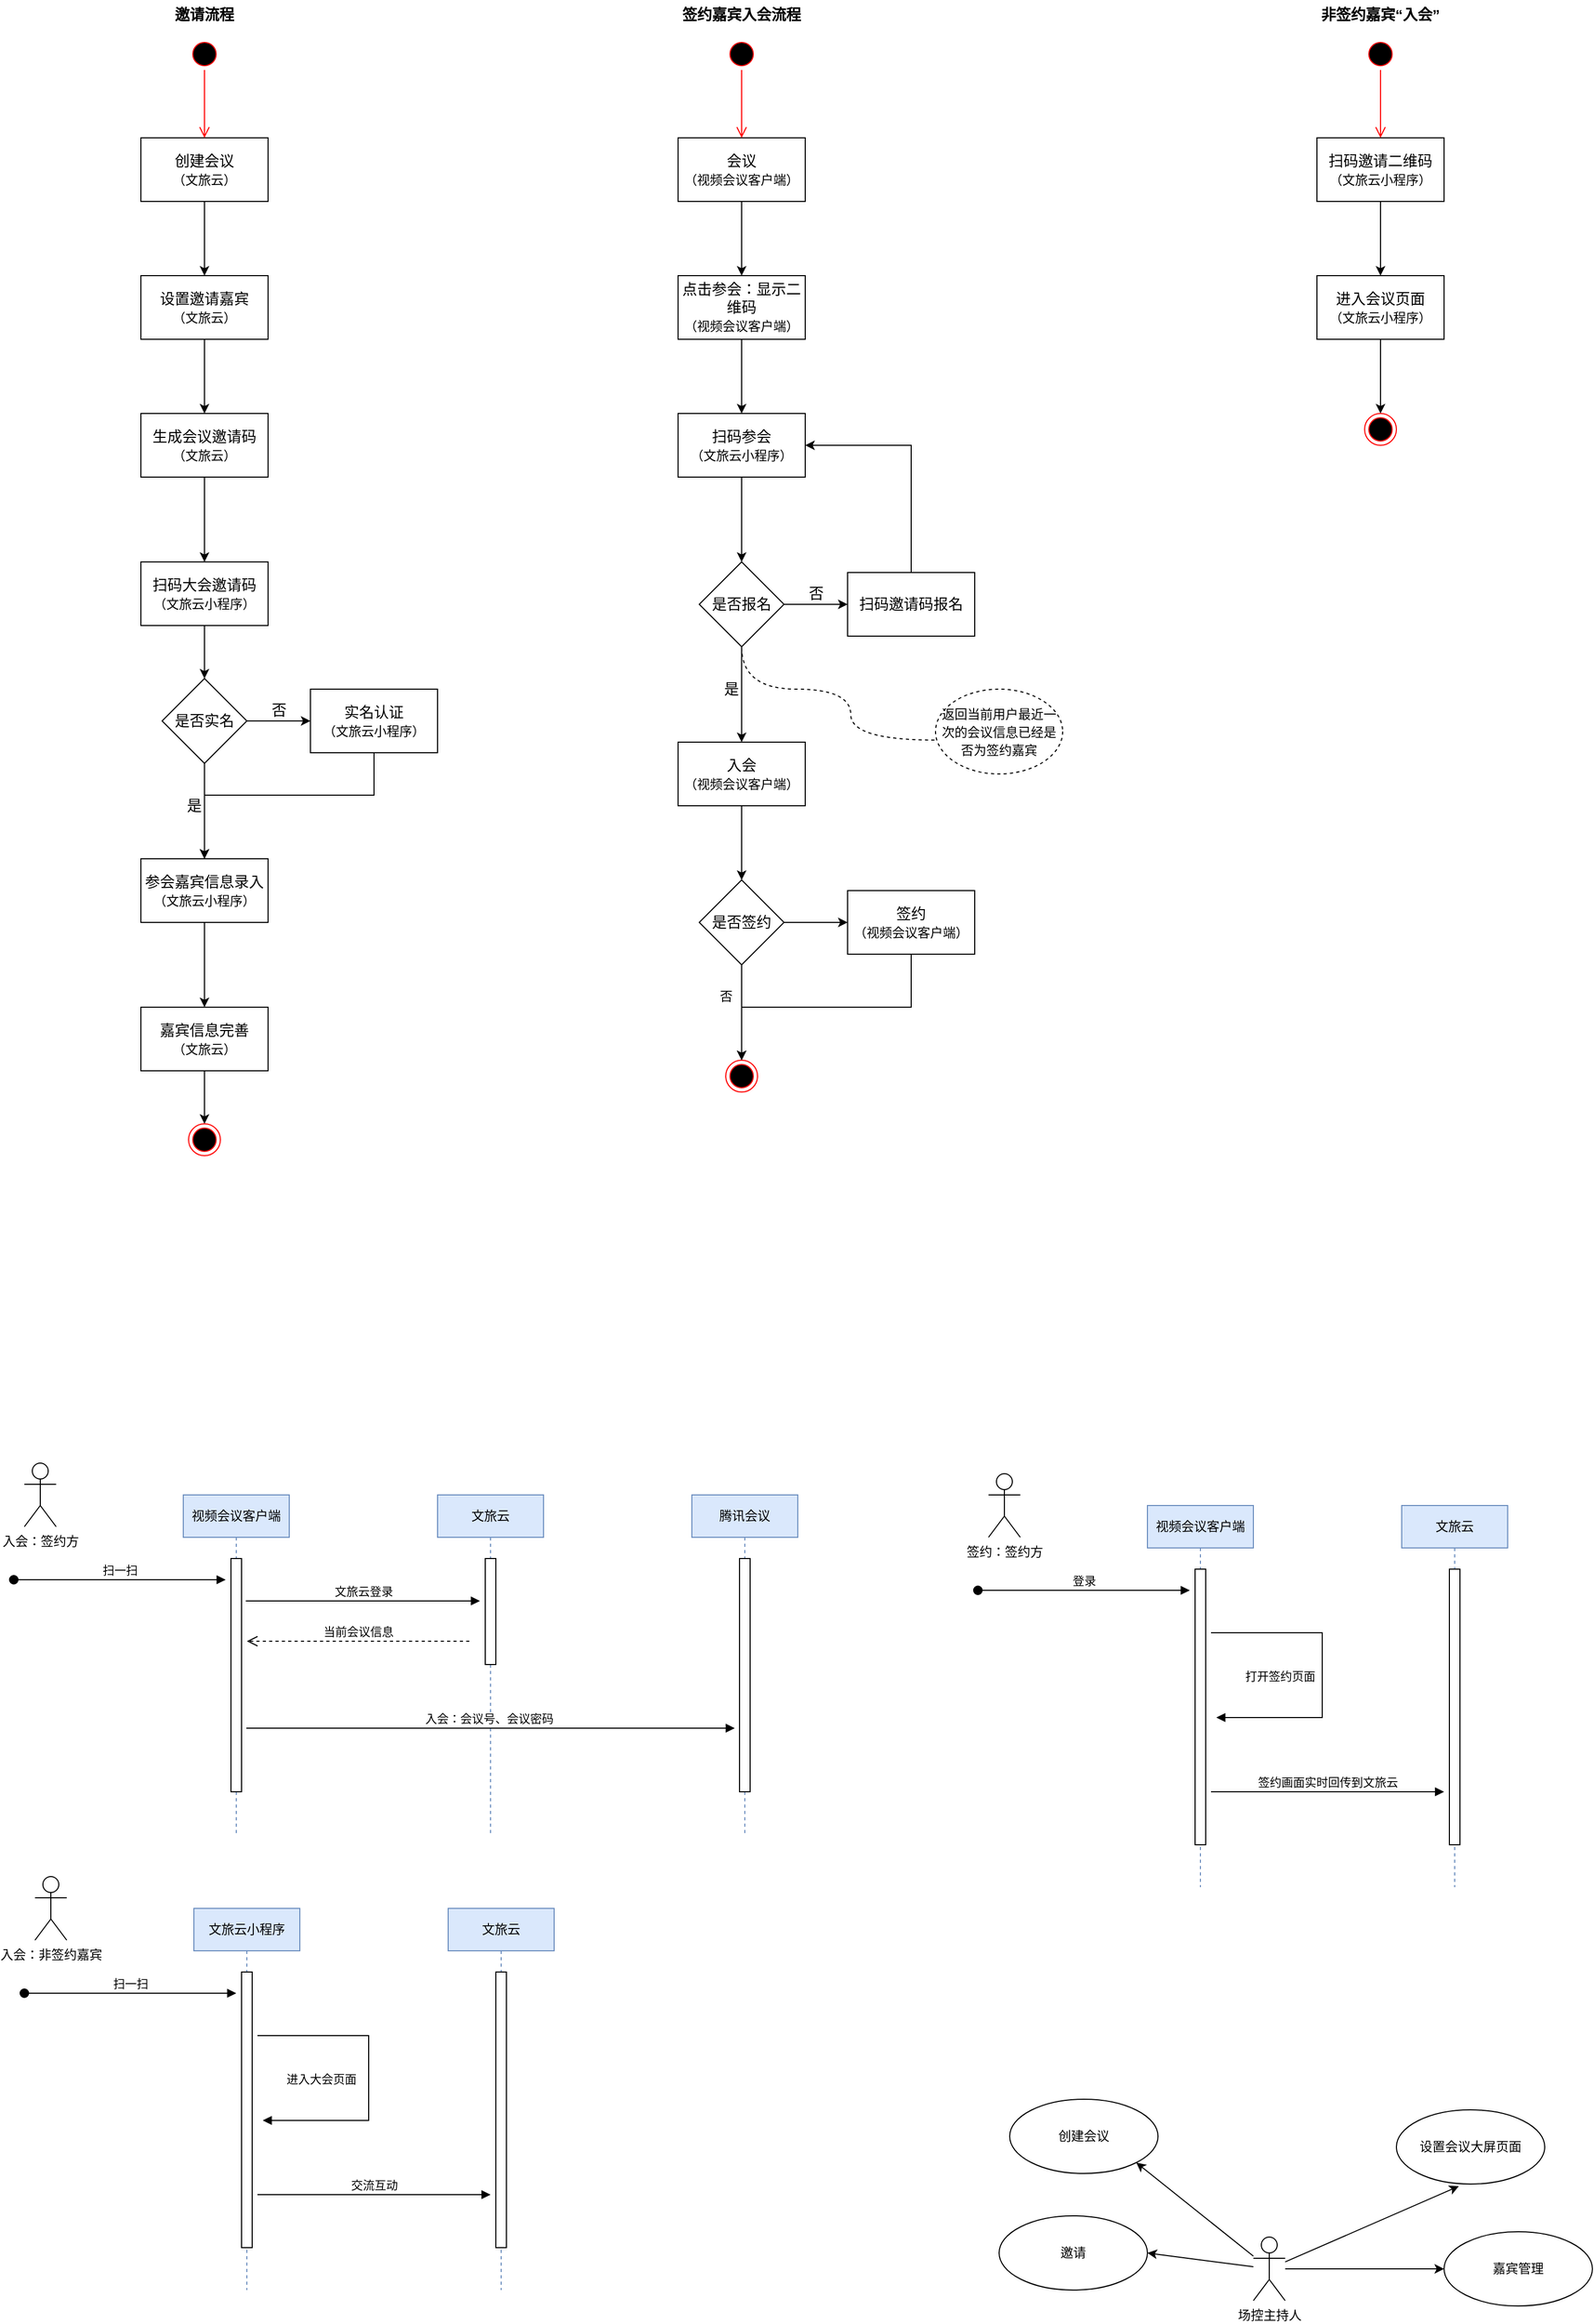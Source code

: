 <mxfile version="17.4.6" type="github">
  <diagram id="dWDWc4EyFyWDF9khaK5P" name="第 1 页">
    <mxGraphModel dx="2701" dy="1997" grid="1" gridSize="10" guides="1" tooltips="1" connect="1" arrows="1" fold="1" page="1" pageScale="1" pageWidth="827" pageHeight="1169" math="0" shadow="0">
      <root>
        <mxCell id="0" />
        <mxCell id="1" parent="0" />
        <mxCell id="BEaddWaeXoZHOyZYiYv0-9" value="入会：签约方" style="shape=umlActor;verticalLabelPosition=bottom;verticalAlign=top;html=1;outlineConnect=0;" parent="1" vertex="1">
          <mxGeometry x="-790" y="220" width="30" height="60" as="geometry" />
        </mxCell>
        <mxCell id="BEaddWaeXoZHOyZYiYv0-13" value="视频会议客户端" style="shape=umlLifeline;perimeter=lifelinePerimeter;whiteSpace=wrap;html=1;container=1;collapsible=0;recursiveResize=0;outlineConnect=0;fillColor=#dae8fc;strokeColor=#6c8ebf;" parent="1" vertex="1">
          <mxGeometry x="-640" y="250" width="100" height="320" as="geometry" />
        </mxCell>
        <mxCell id="BEaddWaeXoZHOyZYiYv0-11" value="" style="html=1;points=[];perimeter=orthogonalPerimeter;" parent="BEaddWaeXoZHOyZYiYv0-13" vertex="1">
          <mxGeometry x="45" y="60" width="10" height="220" as="geometry" />
        </mxCell>
        <mxCell id="BEaddWaeXoZHOyZYiYv0-15" value="文旅云" style="shape=umlLifeline;perimeter=lifelinePerimeter;whiteSpace=wrap;html=1;container=1;collapsible=0;recursiveResize=0;outlineConnect=0;fillColor=#dae8fc;strokeColor=#6c8ebf;" parent="1" vertex="1">
          <mxGeometry x="-400" y="250" width="100" height="320" as="geometry" />
        </mxCell>
        <mxCell id="BEaddWaeXoZHOyZYiYv0-16" value="" style="html=1;points=[];perimeter=orthogonalPerimeter;" parent="BEaddWaeXoZHOyZYiYv0-15" vertex="1">
          <mxGeometry x="45" y="60" width="10" height="100" as="geometry" />
        </mxCell>
        <mxCell id="BEaddWaeXoZHOyZYiYv0-17" value="腾讯会议" style="shape=umlLifeline;perimeter=lifelinePerimeter;whiteSpace=wrap;html=1;container=1;collapsible=0;recursiveResize=0;outlineConnect=0;fillColor=#dae8fc;strokeColor=#6c8ebf;" parent="1" vertex="1">
          <mxGeometry x="-160" y="250" width="100" height="320" as="geometry" />
        </mxCell>
        <mxCell id="BEaddWaeXoZHOyZYiYv0-18" value="" style="html=1;points=[];perimeter=orthogonalPerimeter;" parent="BEaddWaeXoZHOyZYiYv0-17" vertex="1">
          <mxGeometry x="45" y="60" width="10" height="220" as="geometry" />
        </mxCell>
        <mxCell id="BEaddWaeXoZHOyZYiYv0-19" value="扫一扫" style="html=1;verticalAlign=bottom;startArrow=oval;startFill=1;endArrow=block;startSize=8;rounded=0;" parent="1" edge="1">
          <mxGeometry width="60" relative="1" as="geometry">
            <mxPoint x="-800" y="330" as="sourcePoint" />
            <mxPoint x="-600" y="330" as="targetPoint" />
          </mxGeometry>
        </mxCell>
        <mxCell id="BEaddWaeXoZHOyZYiYv0-24" value="文旅云登录" style="html=1;verticalAlign=bottom;endArrow=block;rounded=0;" parent="1" edge="1">
          <mxGeometry width="80" relative="1" as="geometry">
            <mxPoint x="-581" y="350" as="sourcePoint" />
            <mxPoint x="-360" y="350" as="targetPoint" />
          </mxGeometry>
        </mxCell>
        <mxCell id="BEaddWaeXoZHOyZYiYv0-25" value="入会：会议号、会议密码&amp;nbsp;" style="html=1;verticalAlign=bottom;endArrow=block;rounded=0;" parent="1" edge="1">
          <mxGeometry width="80" relative="1" as="geometry">
            <mxPoint x="-580.5" y="470" as="sourcePoint" />
            <mxPoint x="-119.5" y="470" as="targetPoint" />
          </mxGeometry>
        </mxCell>
        <mxCell id="BEaddWaeXoZHOyZYiYv0-26" value="当前会议信息" style="html=1;verticalAlign=bottom;endArrow=open;dashed=1;endSize=8;rounded=0;" parent="1" edge="1">
          <mxGeometry relative="1" as="geometry">
            <mxPoint x="-370" y="388" as="sourcePoint" />
            <mxPoint x="-580" y="388" as="targetPoint" />
          </mxGeometry>
        </mxCell>
        <mxCell id="BEaddWaeXoZHOyZYiYv0-42" value="签约：签约方" style="shape=umlActor;verticalLabelPosition=bottom;verticalAlign=top;html=1;outlineConnect=0;" parent="1" vertex="1">
          <mxGeometry x="120" y="230" width="30" height="60" as="geometry" />
        </mxCell>
        <mxCell id="BEaddWaeXoZHOyZYiYv0-43" value="视频会议客户端" style="shape=umlLifeline;perimeter=lifelinePerimeter;whiteSpace=wrap;html=1;container=1;collapsible=0;recursiveResize=0;outlineConnect=0;fillColor=#dae8fc;strokeColor=#6c8ebf;" parent="1" vertex="1">
          <mxGeometry x="270" y="260" width="100" height="360" as="geometry" />
        </mxCell>
        <mxCell id="BEaddWaeXoZHOyZYiYv0-44" value="" style="html=1;points=[];perimeter=orthogonalPerimeter;" parent="BEaddWaeXoZHOyZYiYv0-43" vertex="1">
          <mxGeometry x="45" y="60" width="10" height="260" as="geometry" />
        </mxCell>
        <mxCell id="BEaddWaeXoZHOyZYiYv0-46" value="文旅云" style="shape=umlLifeline;perimeter=lifelinePerimeter;whiteSpace=wrap;html=1;container=1;collapsible=0;recursiveResize=0;outlineConnect=0;fillColor=#dae8fc;strokeColor=#6c8ebf;" parent="1" vertex="1">
          <mxGeometry x="510" y="260" width="100" height="360" as="geometry" />
        </mxCell>
        <mxCell id="BEaddWaeXoZHOyZYiYv0-47" value="" style="html=1;points=[];perimeter=orthogonalPerimeter;" parent="BEaddWaeXoZHOyZYiYv0-46" vertex="1">
          <mxGeometry x="45" y="60" width="10" height="260" as="geometry" />
        </mxCell>
        <mxCell id="BEaddWaeXoZHOyZYiYv0-51" value="登录" style="html=1;verticalAlign=bottom;startArrow=oval;startFill=1;endArrow=block;startSize=8;rounded=0;" parent="1" edge="1">
          <mxGeometry width="60" relative="1" as="geometry">
            <mxPoint x="110" y="340" as="sourcePoint" />
            <mxPoint x="310" y="340" as="targetPoint" />
          </mxGeometry>
        </mxCell>
        <mxCell id="BEaddWaeXoZHOyZYiYv0-55" value="打开签约页面" style="html=1;verticalAlign=bottom;endArrow=block;rounded=0;" parent="1" edge="1">
          <mxGeometry x="0.579" y="-30" width="80" relative="1" as="geometry">
            <mxPoint x="330" y="380" as="sourcePoint" />
            <mxPoint x="335" y="460" as="targetPoint" />
            <Array as="points">
              <mxPoint x="435" y="380" />
              <mxPoint x="435" y="460" />
            </Array>
            <mxPoint as="offset" />
          </mxGeometry>
        </mxCell>
        <mxCell id="BEaddWaeXoZHOyZYiYv0-45" value="签约画面实时回传到文旅云" style="html=1;verticalAlign=bottom;endArrow=block;rounded=0;" parent="1" edge="1">
          <mxGeometry width="80" relative="1" as="geometry">
            <mxPoint x="330" y="530" as="sourcePoint" />
            <mxPoint x="550" y="530" as="targetPoint" />
          </mxGeometry>
        </mxCell>
        <mxCell id="BEaddWaeXoZHOyZYiYv0-56" value="入会：非签约嘉宾" style="shape=umlActor;verticalLabelPosition=bottom;verticalAlign=top;html=1;outlineConnect=0;" parent="1" vertex="1">
          <mxGeometry x="-780" y="610" width="30" height="60" as="geometry" />
        </mxCell>
        <mxCell id="BEaddWaeXoZHOyZYiYv0-57" value="文旅云小程序" style="shape=umlLifeline;perimeter=lifelinePerimeter;whiteSpace=wrap;html=1;container=1;collapsible=0;recursiveResize=0;outlineConnect=0;fillColor=#dae8fc;strokeColor=#6c8ebf;" parent="1" vertex="1">
          <mxGeometry x="-630" y="640" width="100" height="360" as="geometry" />
        </mxCell>
        <mxCell id="BEaddWaeXoZHOyZYiYv0-58" value="" style="html=1;points=[];perimeter=orthogonalPerimeter;" parent="BEaddWaeXoZHOyZYiYv0-57" vertex="1">
          <mxGeometry x="45" y="60" width="10" height="260" as="geometry" />
        </mxCell>
        <mxCell id="BEaddWaeXoZHOyZYiYv0-59" value="文旅云" style="shape=umlLifeline;perimeter=lifelinePerimeter;whiteSpace=wrap;html=1;container=1;collapsible=0;recursiveResize=0;outlineConnect=0;fillColor=#dae8fc;strokeColor=#6c8ebf;" parent="1" vertex="1">
          <mxGeometry x="-390" y="640" width="100" height="360" as="geometry" />
        </mxCell>
        <mxCell id="BEaddWaeXoZHOyZYiYv0-60" value="" style="html=1;points=[];perimeter=orthogonalPerimeter;" parent="BEaddWaeXoZHOyZYiYv0-59" vertex="1">
          <mxGeometry x="45" y="60" width="10" height="260" as="geometry" />
        </mxCell>
        <mxCell id="BEaddWaeXoZHOyZYiYv0-61" value="扫一扫" style="html=1;verticalAlign=bottom;startArrow=oval;startFill=1;endArrow=block;startSize=8;rounded=0;" parent="1" edge="1">
          <mxGeometry width="60" relative="1" as="geometry">
            <mxPoint x="-790" y="720" as="sourcePoint" />
            <mxPoint x="-590" y="720" as="targetPoint" />
          </mxGeometry>
        </mxCell>
        <mxCell id="BEaddWaeXoZHOyZYiYv0-62" value="进入大会页面" style="html=1;verticalAlign=bottom;endArrow=block;rounded=0;" parent="1" edge="1">
          <mxGeometry x="0.614" y="-30" width="80" relative="1" as="geometry">
            <mxPoint x="-570" y="760" as="sourcePoint" />
            <mxPoint x="-565" y="840" as="targetPoint" />
            <Array as="points">
              <mxPoint x="-465" y="760" />
              <mxPoint x="-465" y="840" />
            </Array>
            <mxPoint as="offset" />
          </mxGeometry>
        </mxCell>
        <mxCell id="BEaddWaeXoZHOyZYiYv0-63" value="交流互动" style="html=1;verticalAlign=bottom;endArrow=block;rounded=0;" parent="1" edge="1">
          <mxGeometry width="80" relative="1" as="geometry">
            <mxPoint x="-570" y="910" as="sourcePoint" />
            <mxPoint x="-350" y="910" as="targetPoint" />
          </mxGeometry>
        </mxCell>
        <mxCell id="BEaddWaeXoZHOyZYiYv0-95" value="" style="edgeStyle=orthogonalEdgeStyle;rounded=0;orthogonalLoop=1;jettySize=auto;html=1;fontSize=14;" parent="1" source="BEaddWaeXoZHOyZYiYv0-93" target="BEaddWaeXoZHOyZYiYv0-94" edge="1">
          <mxGeometry relative="1" as="geometry" />
        </mxCell>
        <mxCell id="BEaddWaeXoZHOyZYiYv0-93" value="&lt;font&gt;创建会议&lt;/font&gt;&lt;br style=&quot;font-size: 12px&quot;&gt;&lt;span style=&quot;font-size: 12px&quot;&gt;（文旅云）&lt;/span&gt;" style="rounded=0;whiteSpace=wrap;html=1;fontSize=14;" parent="1" vertex="1">
          <mxGeometry x="-680" y="-1030" width="120" height="60" as="geometry" />
        </mxCell>
        <mxCell id="BEaddWaeXoZHOyZYiYv0-97" value="" style="edgeStyle=orthogonalEdgeStyle;rounded=0;orthogonalLoop=1;jettySize=auto;html=1;fontSize=14;" parent="1" source="BEaddWaeXoZHOyZYiYv0-94" target="BEaddWaeXoZHOyZYiYv0-96" edge="1">
          <mxGeometry relative="1" as="geometry" />
        </mxCell>
        <mxCell id="BEaddWaeXoZHOyZYiYv0-94" value="设置邀请嘉宾&lt;br style=&quot;font-size: 12px&quot;&gt;&lt;span style=&quot;font-size: 12px&quot;&gt;（文旅云）&lt;/span&gt;" style="rounded=0;whiteSpace=wrap;html=1;fontSize=14;" parent="1" vertex="1">
          <mxGeometry x="-680" y="-900" width="120" height="60" as="geometry" />
        </mxCell>
        <mxCell id="BEaddWaeXoZHOyZYiYv0-99" value="" style="edgeStyle=orthogonalEdgeStyle;rounded=0;orthogonalLoop=1;jettySize=auto;html=1;fontSize=14;" parent="1" source="BEaddWaeXoZHOyZYiYv0-96" target="BEaddWaeXoZHOyZYiYv0-98" edge="1">
          <mxGeometry relative="1" as="geometry" />
        </mxCell>
        <mxCell id="BEaddWaeXoZHOyZYiYv0-96" value="生成会议邀请码&lt;br style=&quot;font-size: 12px&quot;&gt;&lt;span style=&quot;font-size: 12px&quot;&gt;（文旅云）&lt;/span&gt;" style="rounded=0;whiteSpace=wrap;html=1;fontSize=14;" parent="1" vertex="1">
          <mxGeometry x="-680" y="-770" width="120" height="60" as="geometry" />
        </mxCell>
        <mxCell id="BEaddWaeXoZHOyZYiYv0-101" style="edgeStyle=orthogonalEdgeStyle;rounded=0;orthogonalLoop=1;jettySize=auto;html=1;exitX=0.5;exitY=1;exitDx=0;exitDy=0;entryX=0.5;entryY=0;entryDx=0;entryDy=0;fontSize=14;" parent="1" source="BEaddWaeXoZHOyZYiYv0-98" target="BEaddWaeXoZHOyZYiYv0-100" edge="1">
          <mxGeometry relative="1" as="geometry" />
        </mxCell>
        <mxCell id="BEaddWaeXoZHOyZYiYv0-98" value="扫码大会邀请码&lt;br style=&quot;font-size: 12px&quot;&gt;&lt;span style=&quot;font-size: 12px&quot;&gt;（文旅云小程序）&lt;/span&gt;" style="rounded=0;whiteSpace=wrap;html=1;fontSize=14;" parent="1" vertex="1">
          <mxGeometry x="-680" y="-630" width="120" height="60" as="geometry" />
        </mxCell>
        <mxCell id="BEaddWaeXoZHOyZYiYv0-103" value="" style="edgeStyle=orthogonalEdgeStyle;rounded=0;orthogonalLoop=1;jettySize=auto;html=1;fontSize=14;" parent="1" source="BEaddWaeXoZHOyZYiYv0-100" target="BEaddWaeXoZHOyZYiYv0-102" edge="1">
          <mxGeometry relative="1" as="geometry" />
        </mxCell>
        <mxCell id="BEaddWaeXoZHOyZYiYv0-106" value="" style="edgeStyle=orthogonalEdgeStyle;rounded=0;orthogonalLoop=1;jettySize=auto;html=1;fontSize=14;" parent="1" source="BEaddWaeXoZHOyZYiYv0-100" target="BEaddWaeXoZHOyZYiYv0-105" edge="1">
          <mxGeometry relative="1" as="geometry" />
        </mxCell>
        <mxCell id="BEaddWaeXoZHOyZYiYv0-100" value="是否实名" style="rhombus;whiteSpace=wrap;html=1;fontSize=14;" parent="1" vertex="1">
          <mxGeometry x="-660" y="-520" width="80" height="80" as="geometry" />
        </mxCell>
        <mxCell id="BEaddWaeXoZHOyZYiYv0-111" value="" style="edgeStyle=orthogonalEdgeStyle;rounded=0;orthogonalLoop=1;jettySize=auto;html=1;fontSize=14;" parent="1" source="BEaddWaeXoZHOyZYiYv0-102" target="BEaddWaeXoZHOyZYiYv0-110" edge="1">
          <mxGeometry relative="1" as="geometry" />
        </mxCell>
        <mxCell id="BEaddWaeXoZHOyZYiYv0-102" value="参会嘉宾信息录入&lt;br style=&quot;font-size: 12px&quot;&gt;&lt;span style=&quot;font-size: 12px&quot;&gt;（文旅云小程序）&lt;/span&gt;" style="whiteSpace=wrap;html=1;fontSize=14;" parent="1" vertex="1">
          <mxGeometry x="-680" y="-350" width="120" height="60" as="geometry" />
        </mxCell>
        <mxCell id="BEaddWaeXoZHOyZYiYv0-104" value="是" style="text;html=1;align=center;verticalAlign=middle;resizable=0;points=[];autosize=1;strokeColor=none;fillColor=none;fontSize=14;" parent="1" vertex="1">
          <mxGeometry x="-645" y="-410" width="30" height="20" as="geometry" />
        </mxCell>
        <mxCell id="BEaddWaeXoZHOyZYiYv0-107" style="edgeStyle=orthogonalEdgeStyle;rounded=0;orthogonalLoop=1;jettySize=auto;html=1;fontSize=14;entryX=0.5;entryY=0;entryDx=0;entryDy=0;" parent="1" source="BEaddWaeXoZHOyZYiYv0-105" target="BEaddWaeXoZHOyZYiYv0-102" edge="1">
          <mxGeometry relative="1" as="geometry">
            <mxPoint x="-620" y="-420" as="targetPoint" />
            <Array as="points">
              <mxPoint x="-460" y="-410" />
              <mxPoint x="-620" y="-410" />
            </Array>
          </mxGeometry>
        </mxCell>
        <mxCell id="BEaddWaeXoZHOyZYiYv0-105" value="&lt;span&gt;实名认证&lt;/span&gt;&lt;br style=&quot;font-size: 12px&quot;&gt;&lt;span style=&quot;font-size: 12px&quot;&gt;（文旅云小程序）&lt;/span&gt;" style="whiteSpace=wrap;html=1;fontSize=14;" parent="1" vertex="1">
          <mxGeometry x="-520" y="-510" width="120" height="60" as="geometry" />
        </mxCell>
        <mxCell id="BEaddWaeXoZHOyZYiYv0-108" value="否" style="text;html=1;align=center;verticalAlign=middle;resizable=0;points=[];autosize=1;strokeColor=none;fillColor=none;fontSize=14;" parent="1" vertex="1">
          <mxGeometry x="-565" y="-500" width="30" height="20" as="geometry" />
        </mxCell>
        <mxCell id="BEaddWaeXoZHOyZYiYv0-113" style="edgeStyle=orthogonalEdgeStyle;rounded=0;orthogonalLoop=1;jettySize=auto;html=1;fontSize=14;" parent="1" source="BEaddWaeXoZHOyZYiYv0-110" target="BEaddWaeXoZHOyZYiYv0-112" edge="1">
          <mxGeometry relative="1" as="geometry" />
        </mxCell>
        <mxCell id="BEaddWaeXoZHOyZYiYv0-110" value="嘉宾信息完善&lt;br style=&quot;font-size: 12px&quot;&gt;&lt;span style=&quot;font-size: 12px&quot;&gt;（文旅云）&lt;/span&gt;" style="whiteSpace=wrap;html=1;fontSize=14;" parent="1" vertex="1">
          <mxGeometry x="-680" y="-210" width="120" height="60" as="geometry" />
        </mxCell>
        <mxCell id="BEaddWaeXoZHOyZYiYv0-112" value="" style="ellipse;html=1;shape=endState;fillColor=#000000;strokeColor=#ff0000;fontSize=14;" parent="1" vertex="1">
          <mxGeometry x="-635" y="-100" width="30" height="30" as="geometry" />
        </mxCell>
        <mxCell id="BEaddWaeXoZHOyZYiYv0-114" value="" style="ellipse;html=1;shape=startState;fillColor=#000000;strokeColor=#ff0000;fontSize=14;" parent="1" vertex="1">
          <mxGeometry x="-635" y="-1124" width="30" height="30" as="geometry" />
        </mxCell>
        <mxCell id="BEaddWaeXoZHOyZYiYv0-115" value="" style="edgeStyle=orthogonalEdgeStyle;html=1;verticalAlign=bottom;endArrow=open;endSize=8;strokeColor=#ff0000;rounded=0;fontSize=14;" parent="1" source="BEaddWaeXoZHOyZYiYv0-114" target="BEaddWaeXoZHOyZYiYv0-93" edge="1">
          <mxGeometry relative="1" as="geometry">
            <mxPoint x="-865" y="-555" as="targetPoint" />
          </mxGeometry>
        </mxCell>
        <mxCell id="BEaddWaeXoZHOyZYiYv0-116" value="邀请流程" style="text;align=center;fontStyle=1;verticalAlign=middle;spacingLeft=3;spacingRight=3;strokeColor=none;rotatable=0;points=[[0,0.5],[1,0.5]];portConstraint=eastwest;fontSize=14;" parent="1" vertex="1">
          <mxGeometry x="-660" y="-1160" width="80" height="26" as="geometry" />
        </mxCell>
        <mxCell id="BEaddWaeXoZHOyZYiYv0-117" value="" style="edgeStyle=orthogonalEdgeStyle;rounded=0;orthogonalLoop=1;jettySize=auto;html=1;fontSize=14;" parent="1" source="BEaddWaeXoZHOyZYiYv0-118" target="BEaddWaeXoZHOyZYiYv0-120" edge="1">
          <mxGeometry relative="1" as="geometry" />
        </mxCell>
        <mxCell id="BEaddWaeXoZHOyZYiYv0-118" value="会议&lt;br style=&quot;font-size: 12px&quot;&gt;&lt;span style=&quot;font-size: 12px&quot;&gt;（视频会议客户端）&lt;/span&gt;" style="rounded=0;whiteSpace=wrap;html=1;fontSize=14;" parent="1" vertex="1">
          <mxGeometry x="-173" y="-1030" width="120" height="60" as="geometry" />
        </mxCell>
        <mxCell id="BEaddWaeXoZHOyZYiYv0-119" value="" style="edgeStyle=orthogonalEdgeStyle;rounded=0;orthogonalLoop=1;jettySize=auto;html=1;fontSize=14;" parent="1" source="BEaddWaeXoZHOyZYiYv0-120" target="BEaddWaeXoZHOyZYiYv0-122" edge="1">
          <mxGeometry relative="1" as="geometry" />
        </mxCell>
        <mxCell id="BEaddWaeXoZHOyZYiYv0-120" value="点击参会：显示二维码&lt;br style=&quot;font-size: 12px&quot;&gt;&lt;span style=&quot;font-size: 12px&quot;&gt;（视频会议客户端）&lt;/span&gt;" style="rounded=0;whiteSpace=wrap;html=1;fontSize=14;" parent="1" vertex="1">
          <mxGeometry x="-173" y="-900" width="120" height="60" as="geometry" />
        </mxCell>
        <mxCell id="BEaddWaeXoZHOyZYiYv0-149" style="edgeStyle=orthogonalEdgeStyle;curved=1;rounded=0;orthogonalLoop=1;jettySize=auto;html=1;entryX=0.5;entryY=0;entryDx=0;entryDy=0;fontSize=14;" parent="1" source="BEaddWaeXoZHOyZYiYv0-122" target="BEaddWaeXoZHOyZYiYv0-127" edge="1">
          <mxGeometry relative="1" as="geometry" />
        </mxCell>
        <mxCell id="BEaddWaeXoZHOyZYiYv0-122" value="扫码参会&lt;br style=&quot;font-size: 12px&quot;&gt;&lt;span style=&quot;font-size: 12px&quot;&gt;（文旅云小程序）&lt;/span&gt;" style="rounded=0;whiteSpace=wrap;html=1;fontSize=14;" parent="1" vertex="1">
          <mxGeometry x="-173" y="-770" width="120" height="60" as="geometry" />
        </mxCell>
        <mxCell id="BEaddWaeXoZHOyZYiYv0-125" value="" style="edgeStyle=orthogonalEdgeStyle;rounded=0;orthogonalLoop=1;jettySize=auto;html=1;fontSize=14;" parent="1" source="BEaddWaeXoZHOyZYiYv0-127" target="BEaddWaeXoZHOyZYiYv0-129" edge="1">
          <mxGeometry relative="1" as="geometry" />
        </mxCell>
        <mxCell id="BEaddWaeXoZHOyZYiYv0-126" value="" style="edgeStyle=orthogonalEdgeStyle;rounded=0;orthogonalLoop=1;jettySize=auto;html=1;fontSize=14;" parent="1" source="BEaddWaeXoZHOyZYiYv0-127" target="BEaddWaeXoZHOyZYiYv0-132" edge="1">
          <mxGeometry relative="1" as="geometry" />
        </mxCell>
        <mxCell id="BEaddWaeXoZHOyZYiYv0-127" value="是否报名" style="rhombus;whiteSpace=wrap;html=1;fontSize=14;" parent="1" vertex="1">
          <mxGeometry x="-153" y="-630" width="80" height="80" as="geometry" />
        </mxCell>
        <mxCell id="BEaddWaeXoZHOyZYiYv0-163" value="" style="edgeStyle=none;rounded=0;orthogonalLoop=1;jettySize=auto;html=1;fontSize=12;endArrow=classic;endFill=1;" parent="1" source="BEaddWaeXoZHOyZYiYv0-129" target="BEaddWaeXoZHOyZYiYv0-162" edge="1">
          <mxGeometry relative="1" as="geometry" />
        </mxCell>
        <mxCell id="BEaddWaeXoZHOyZYiYv0-129" value="入会&lt;br style=&quot;font-size: 12px&quot;&gt;&lt;span style=&quot;font-size: 12px&quot;&gt;（&lt;/span&gt;&lt;span style=&quot;font-size: 12px&quot;&gt;视频会议客户端&lt;/span&gt;&lt;span style=&quot;font-size: 12px&quot;&gt;）&lt;/span&gt;" style="whiteSpace=wrap;html=1;fontSize=14;" parent="1" vertex="1">
          <mxGeometry x="-173" y="-460" width="120" height="60" as="geometry" />
        </mxCell>
        <mxCell id="BEaddWaeXoZHOyZYiYv0-130" value="是" style="text;html=1;align=center;verticalAlign=middle;resizable=0;points=[];autosize=1;strokeColor=none;fillColor=none;fontSize=14;" parent="1" vertex="1">
          <mxGeometry x="-138" y="-520" width="30" height="20" as="geometry" />
        </mxCell>
        <mxCell id="BEaddWaeXoZHOyZYiYv0-131" style="edgeStyle=orthogonalEdgeStyle;rounded=0;orthogonalLoop=1;jettySize=auto;html=1;fontSize=14;entryX=1;entryY=0.5;entryDx=0;entryDy=0;" parent="1" source="BEaddWaeXoZHOyZYiYv0-132" target="BEaddWaeXoZHOyZYiYv0-122" edge="1">
          <mxGeometry relative="1" as="geometry">
            <mxPoint x="-113" y="-420" as="targetPoint" />
            <Array as="points">
              <mxPoint x="47" y="-740" />
            </Array>
          </mxGeometry>
        </mxCell>
        <mxCell id="BEaddWaeXoZHOyZYiYv0-132" value="扫码邀请码报名" style="whiteSpace=wrap;html=1;fontSize=14;" parent="1" vertex="1">
          <mxGeometry x="-13" y="-620" width="120" height="60" as="geometry" />
        </mxCell>
        <mxCell id="BEaddWaeXoZHOyZYiYv0-133" value="否" style="text;html=1;align=center;verticalAlign=middle;resizable=0;points=[];autosize=1;strokeColor=none;fillColor=none;fontSize=14;" parent="1" vertex="1">
          <mxGeometry x="-58" y="-610" width="30" height="20" as="geometry" />
        </mxCell>
        <mxCell id="BEaddWaeXoZHOyZYiYv0-137" value="" style="ellipse;html=1;shape=startState;fillColor=#000000;strokeColor=#ff0000;fontSize=14;" parent="1" vertex="1">
          <mxGeometry x="-128" y="-1124" width="30" height="30" as="geometry" />
        </mxCell>
        <mxCell id="BEaddWaeXoZHOyZYiYv0-138" value="" style="edgeStyle=orthogonalEdgeStyle;html=1;verticalAlign=bottom;endArrow=open;endSize=8;strokeColor=#ff0000;rounded=0;fontSize=14;" parent="1" source="BEaddWaeXoZHOyZYiYv0-137" target="BEaddWaeXoZHOyZYiYv0-118" edge="1">
          <mxGeometry relative="1" as="geometry">
            <mxPoint x="-358" y="-555" as="targetPoint" />
          </mxGeometry>
        </mxCell>
        <mxCell id="BEaddWaeXoZHOyZYiYv0-139" value="签约嘉宾入会流程" style="text;align=center;fontStyle=1;verticalAlign=middle;spacingLeft=3;spacingRight=3;strokeColor=none;rotatable=0;points=[[0,0.5],[1,0.5]];portConstraint=eastwest;fontSize=14;" parent="1" vertex="1">
          <mxGeometry x="-153" y="-1160" width="80" height="26" as="geometry" />
        </mxCell>
        <mxCell id="BEaddWaeXoZHOyZYiYv0-152" style="rounded=0;orthogonalLoop=1;jettySize=auto;html=1;fontSize=14;dashed=1;edgeStyle=orthogonalEdgeStyle;curved=1;exitX=-0.008;exitY=0.6;exitDx=0;exitDy=0;exitPerimeter=0;endArrow=none;endFill=0;" parent="1" source="BEaddWaeXoZHOyZYiYv0-151" target="BEaddWaeXoZHOyZYiYv0-127" edge="1">
          <mxGeometry relative="1" as="geometry">
            <Array as="points">
              <mxPoint x="-10" y="-462" />
              <mxPoint x="-10" y="-510" />
              <mxPoint x="-113" y="-510" />
            </Array>
          </mxGeometry>
        </mxCell>
        <mxCell id="BEaddWaeXoZHOyZYiYv0-151" value="&lt;font style=&quot;font-size: 12px&quot;&gt;返回当前用户最近一次的会议信息已经是否为签约嘉宾&lt;/font&gt;" style="ellipse;whiteSpace=wrap;html=1;dashed=1;fontSize=14;" parent="1" vertex="1">
          <mxGeometry x="70" y="-510" width="120" height="80" as="geometry" />
        </mxCell>
        <mxCell id="BEaddWaeXoZHOyZYiYv0-167" style="edgeStyle=none;rounded=0;orthogonalLoop=1;jettySize=auto;html=1;exitX=0.5;exitY=1;exitDx=0;exitDy=0;fontSize=12;endArrow=classic;endFill=1;" parent="1" source="BEaddWaeXoZHOyZYiYv0-162" target="BEaddWaeXoZHOyZYiYv0-166" edge="1">
          <mxGeometry relative="1" as="geometry" />
        </mxCell>
        <mxCell id="BEaddWaeXoZHOyZYiYv0-168" value="否" style="edgeLabel;html=1;align=center;verticalAlign=middle;resizable=0;points=[];fontSize=12;" parent="BEaddWaeXoZHOyZYiYv0-167" vertex="1" connectable="0">
          <mxGeometry x="-0.333" y="1" relative="1" as="geometry">
            <mxPoint x="-16" as="offset" />
          </mxGeometry>
        </mxCell>
        <mxCell id="BEaddWaeXoZHOyZYiYv0-170" value="" style="edgeStyle=none;rounded=0;orthogonalLoop=1;jettySize=auto;html=1;fontSize=12;endArrow=classic;endFill=1;" parent="1" source="BEaddWaeXoZHOyZYiYv0-162" target="BEaddWaeXoZHOyZYiYv0-169" edge="1">
          <mxGeometry relative="1" as="geometry" />
        </mxCell>
        <mxCell id="BEaddWaeXoZHOyZYiYv0-162" value="是否签约" style="rhombus;whiteSpace=wrap;html=1;fontSize=14;" parent="1" vertex="1">
          <mxGeometry x="-153" y="-330" width="80" height="80" as="geometry" />
        </mxCell>
        <mxCell id="BEaddWaeXoZHOyZYiYv0-166" value="" style="ellipse;html=1;shape=endState;fillColor=#000000;strokeColor=#ff0000;fontSize=14;" parent="1" vertex="1">
          <mxGeometry x="-128" y="-160" width="30" height="30" as="geometry" />
        </mxCell>
        <mxCell id="BEaddWaeXoZHOyZYiYv0-172" style="edgeStyle=none;rounded=0;orthogonalLoop=1;jettySize=auto;html=1;entryX=0.5;entryY=0;entryDx=0;entryDy=0;fontSize=12;endArrow=classic;endFill=1;" parent="1" source="BEaddWaeXoZHOyZYiYv0-169" target="BEaddWaeXoZHOyZYiYv0-166" edge="1">
          <mxGeometry relative="1" as="geometry">
            <Array as="points">
              <mxPoint x="47" y="-210" />
              <mxPoint x="-113" y="-210" />
            </Array>
          </mxGeometry>
        </mxCell>
        <mxCell id="BEaddWaeXoZHOyZYiYv0-169" value="签约&lt;br style=&quot;font-size: 12px&quot;&gt;&lt;span style=&quot;font-size: 12px&quot;&gt;（&lt;/span&gt;&lt;span style=&quot;font-size: 12px&quot;&gt;视频会议客户端&lt;/span&gt;&lt;span style=&quot;font-size: 12px&quot;&gt;）&lt;/span&gt;" style="whiteSpace=wrap;html=1;fontSize=14;" parent="1" vertex="1">
          <mxGeometry x="-13" y="-320" width="120" height="60" as="geometry" />
        </mxCell>
        <mxCell id="BEaddWaeXoZHOyZYiYv0-173" value="" style="edgeStyle=orthogonalEdgeStyle;rounded=0;orthogonalLoop=1;jettySize=auto;html=1;fontSize=14;" parent="1" source="BEaddWaeXoZHOyZYiYv0-174" target="BEaddWaeXoZHOyZYiYv0-176" edge="1">
          <mxGeometry relative="1" as="geometry" />
        </mxCell>
        <mxCell id="BEaddWaeXoZHOyZYiYv0-174" value="扫码邀请二维码&lt;br style=&quot;font-size: 12px&quot;&gt;&lt;span style=&quot;font-size: 12px&quot;&gt;（文旅云小程序）&lt;/span&gt;" style="rounded=0;whiteSpace=wrap;html=1;fontSize=14;" parent="1" vertex="1">
          <mxGeometry x="430" y="-1030" width="120" height="60" as="geometry" />
        </mxCell>
        <mxCell id="BEaddWaeXoZHOyZYiYv0-196" style="edgeStyle=none;rounded=0;orthogonalLoop=1;jettySize=auto;html=1;fontSize=12;endArrow=classic;endFill=1;" parent="1" source="BEaddWaeXoZHOyZYiYv0-176" target="BEaddWaeXoZHOyZYiYv0-192" edge="1">
          <mxGeometry relative="1" as="geometry" />
        </mxCell>
        <mxCell id="BEaddWaeXoZHOyZYiYv0-176" value="进入会议页面&lt;br style=&quot;font-size: 12px&quot;&gt;&lt;span style=&quot;font-size: 12px&quot;&gt;（文旅云小程序）&lt;/span&gt;" style="rounded=0;whiteSpace=wrap;html=1;fontSize=14;" parent="1" vertex="1">
          <mxGeometry x="430" y="-900" width="120" height="60" as="geometry" />
        </mxCell>
        <mxCell id="BEaddWaeXoZHOyZYiYv0-192" value="" style="ellipse;html=1;shape=endState;fillColor=#000000;strokeColor=#ff0000;fontSize=14;" parent="1" vertex="1">
          <mxGeometry x="475" y="-770" width="30" height="30" as="geometry" />
        </mxCell>
        <mxCell id="BEaddWaeXoZHOyZYiYv0-193" value="" style="ellipse;html=1;shape=startState;fillColor=#000000;strokeColor=#ff0000;fontSize=14;" parent="1" vertex="1">
          <mxGeometry x="475" y="-1124" width="30" height="30" as="geometry" />
        </mxCell>
        <mxCell id="BEaddWaeXoZHOyZYiYv0-194" value="" style="edgeStyle=orthogonalEdgeStyle;html=1;verticalAlign=bottom;endArrow=open;endSize=8;strokeColor=#ff0000;rounded=0;fontSize=14;" parent="1" source="BEaddWaeXoZHOyZYiYv0-193" target="BEaddWaeXoZHOyZYiYv0-174" edge="1">
          <mxGeometry relative="1" as="geometry">
            <mxPoint x="245" y="-555" as="targetPoint" />
          </mxGeometry>
        </mxCell>
        <mxCell id="BEaddWaeXoZHOyZYiYv0-195" value="非签约嘉宾“入会”" style="text;align=center;fontStyle=1;verticalAlign=middle;spacingLeft=3;spacingRight=3;strokeColor=none;rotatable=0;points=[[0,0.5],[1,0.5]];portConstraint=eastwest;fontSize=14;" parent="1" vertex="1">
          <mxGeometry x="450" y="-1160" width="80" height="26" as="geometry" />
        </mxCell>
        <mxCell id="BEaddWaeXoZHOyZYiYv0-203" style="edgeStyle=none;rounded=0;orthogonalLoop=1;jettySize=auto;html=1;entryX=1;entryY=1;entryDx=0;entryDy=0;fontSize=12;endArrow=classic;endFill=1;" parent="1" source="BEaddWaeXoZHOyZYiYv0-197" target="BEaddWaeXoZHOyZYiYv0-202" edge="1">
          <mxGeometry relative="1" as="geometry" />
        </mxCell>
        <mxCell id="BEaddWaeXoZHOyZYiYv0-205" style="edgeStyle=none;rounded=0;orthogonalLoop=1;jettySize=auto;html=1;entryX=0.421;entryY=1.029;entryDx=0;entryDy=0;entryPerimeter=0;fontSize=12;endArrow=classic;endFill=1;" parent="1" source="BEaddWaeXoZHOyZYiYv0-197" target="BEaddWaeXoZHOyZYiYv0-204" edge="1">
          <mxGeometry relative="1" as="geometry" />
        </mxCell>
        <mxCell id="BEaddWaeXoZHOyZYiYv0-208" style="edgeStyle=none;rounded=0;orthogonalLoop=1;jettySize=auto;html=1;entryX=1;entryY=0.5;entryDx=0;entryDy=0;fontSize=12;endArrow=classic;endFill=1;" parent="1" source="BEaddWaeXoZHOyZYiYv0-197" target="BEaddWaeXoZHOyZYiYv0-206" edge="1">
          <mxGeometry relative="1" as="geometry" />
        </mxCell>
        <mxCell id="BEaddWaeXoZHOyZYiYv0-209" style="edgeStyle=none;rounded=0;orthogonalLoop=1;jettySize=auto;html=1;fontSize=12;endArrow=classic;endFill=1;" parent="1" source="BEaddWaeXoZHOyZYiYv0-197" target="BEaddWaeXoZHOyZYiYv0-207" edge="1">
          <mxGeometry relative="1" as="geometry" />
        </mxCell>
        <mxCell id="BEaddWaeXoZHOyZYiYv0-197" value="场控主持人" style="shape=umlActor;verticalLabelPosition=bottom;verticalAlign=top;html=1;fontSize=12;" parent="1" vertex="1">
          <mxGeometry x="370" y="950" width="30" height="60" as="geometry" />
        </mxCell>
        <mxCell id="BEaddWaeXoZHOyZYiYv0-202" value="创建会议" style="ellipse;whiteSpace=wrap;html=1;fontSize=12;" parent="1" vertex="1">
          <mxGeometry x="140" y="820" width="140" height="70" as="geometry" />
        </mxCell>
        <mxCell id="BEaddWaeXoZHOyZYiYv0-204" value="设置会议大屏页面" style="ellipse;whiteSpace=wrap;html=1;fontSize=12;" parent="1" vertex="1">
          <mxGeometry x="505" y="830" width="140" height="70" as="geometry" />
        </mxCell>
        <mxCell id="BEaddWaeXoZHOyZYiYv0-206" value="邀请" style="ellipse;whiteSpace=wrap;html=1;fontSize=12;" parent="1" vertex="1">
          <mxGeometry x="130" y="930" width="140" height="70" as="geometry" />
        </mxCell>
        <mxCell id="BEaddWaeXoZHOyZYiYv0-207" value="嘉宾管理" style="ellipse;whiteSpace=wrap;html=1;fontSize=12;" parent="1" vertex="1">
          <mxGeometry x="550" y="945" width="140" height="70" as="geometry" />
        </mxCell>
      </root>
    </mxGraphModel>
  </diagram>
</mxfile>
